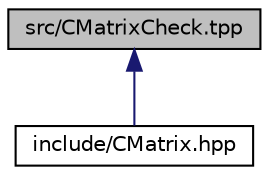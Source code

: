 digraph "src/CMatrixCheck.tpp"
{
 // LATEX_PDF_SIZE
  bgcolor="transparent";
  edge [fontname="Helvetica",fontsize="10",labelfontname="Helvetica",labelfontsize="10"];
  node [fontname="Helvetica",fontsize="10",shape=record];
  Node1 [label="src/CMatrixCheck.tpp",height=0.2,width=0.4,color="black", fillcolor="grey75", style="filled", fontcolor="black",tooltip="This file contains the implementation of methods to verify matrix conditions and perform checks befor..."];
  Node1 -> Node2 [dir="back",color="midnightblue",fontsize="10",style="solid",fontname="Helvetica"];
  Node2 [label="include/CMatrix.hpp",height=0.2,width=0.4,color="black",URL="$CMatrix_8hpp.html",tooltip="File containing the main template class of the 'cmatrix' library."];
}
